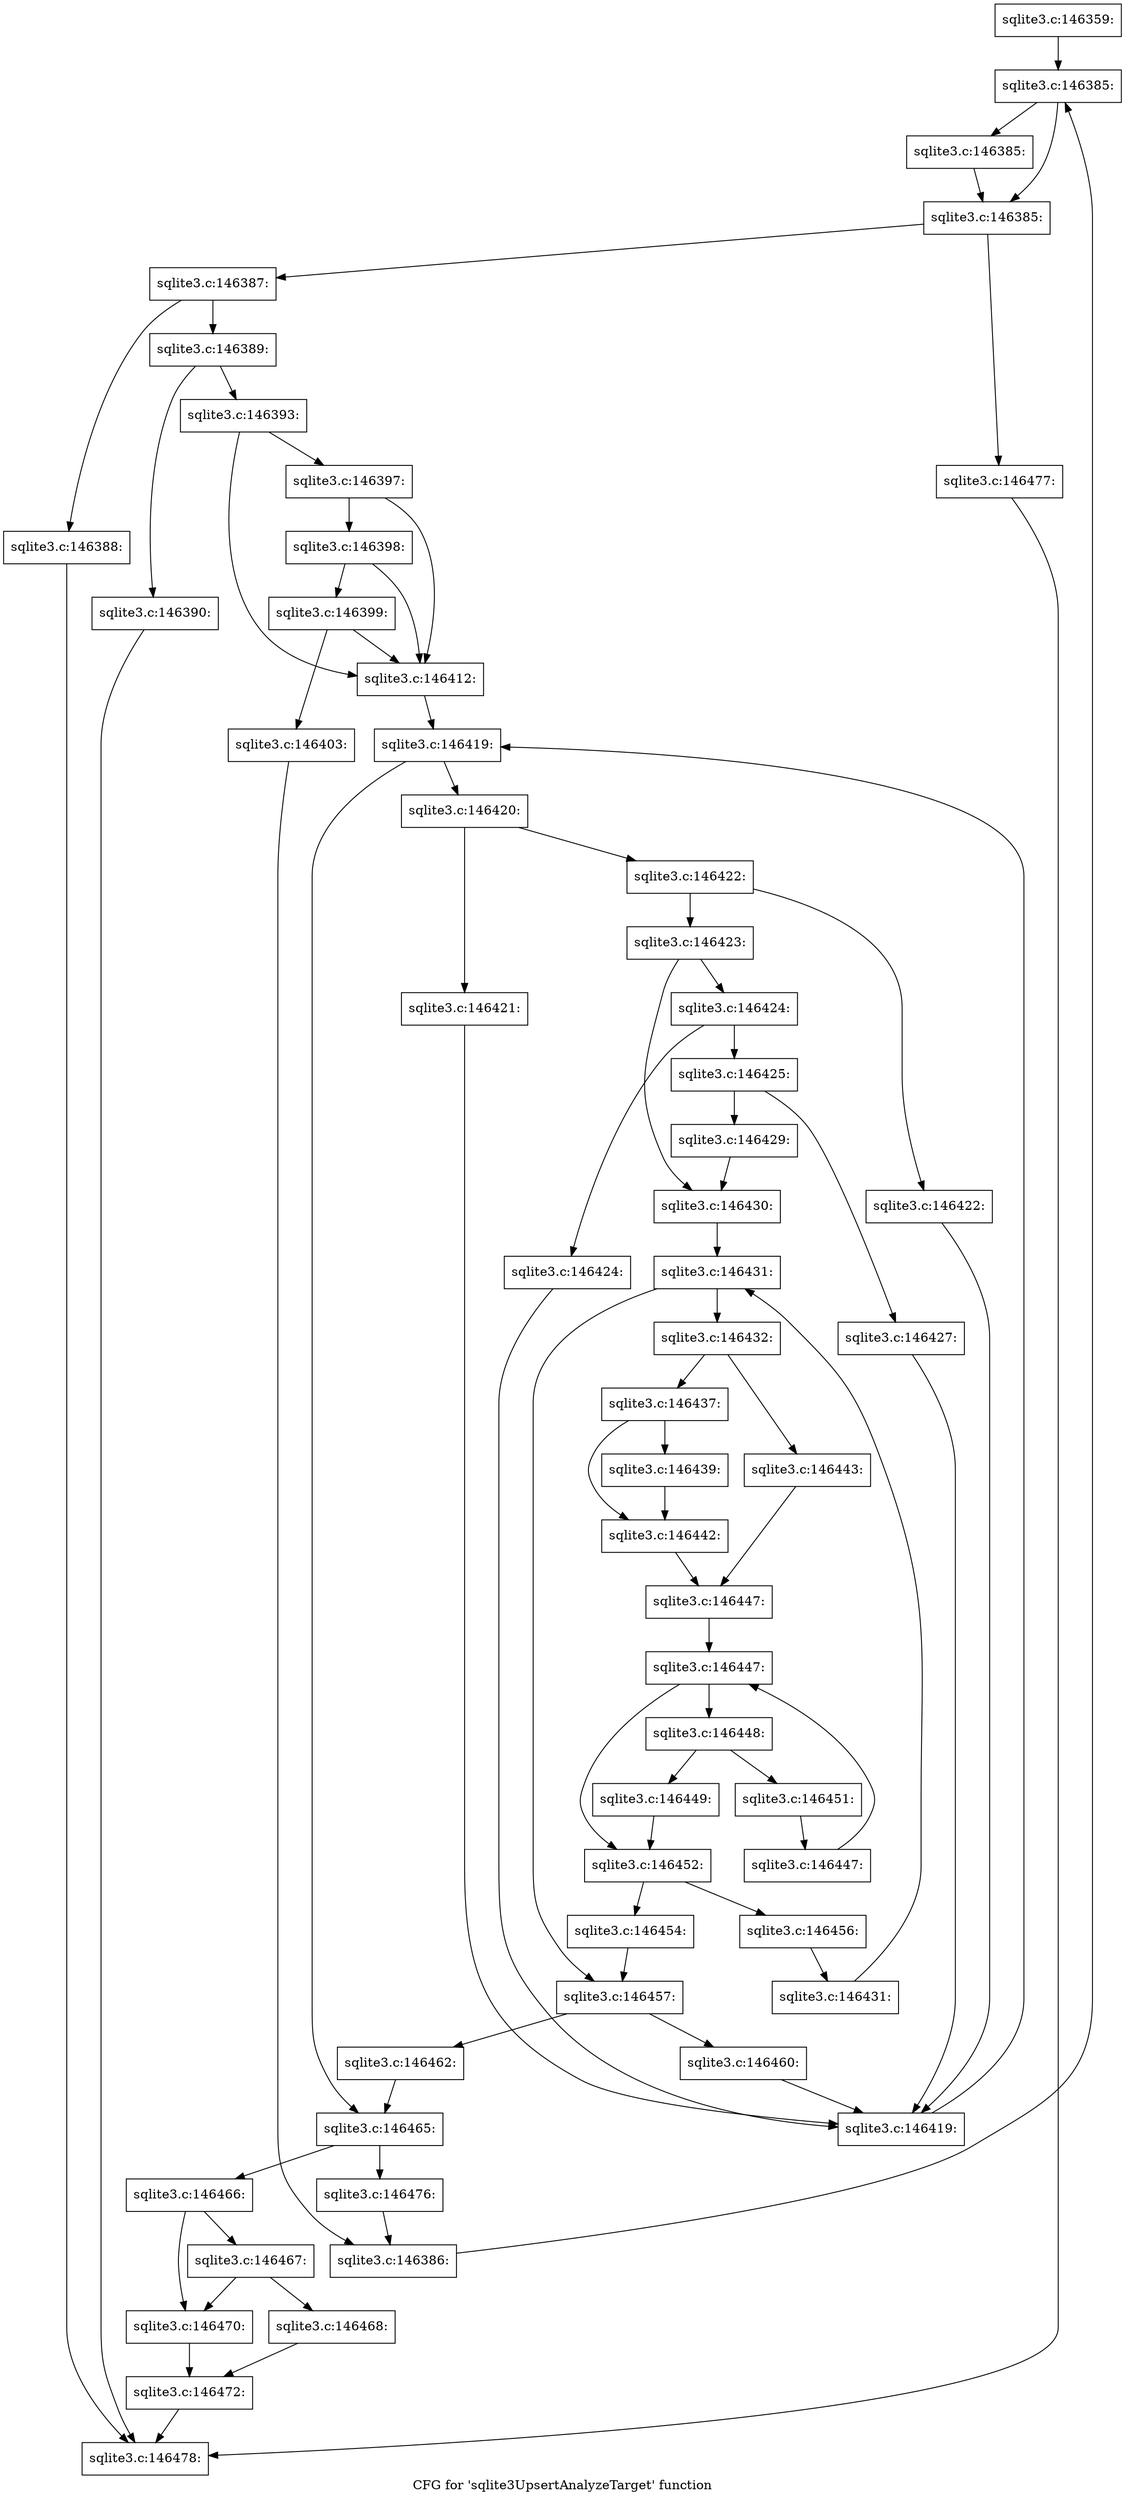 digraph "CFG for 'sqlite3UpsertAnalyzeTarget' function" {
	label="CFG for 'sqlite3UpsertAnalyzeTarget' function";

	Node0x55c0fa07db20 [shape=record,label="{sqlite3.c:146359:}"];
	Node0x55c0fa07db20 -> Node0x55c0fa087c20;
	Node0x55c0fa087c20 [shape=record,label="{sqlite3.c:146385:}"];
	Node0x55c0fa087c20 -> Node0x55c0fa087f10;
	Node0x55c0fa087c20 -> Node0x55c0fa087ec0;
	Node0x55c0fa087f10 [shape=record,label="{sqlite3.c:146385:}"];
	Node0x55c0fa087f10 -> Node0x55c0fa087ec0;
	Node0x55c0fa087ec0 [shape=record,label="{sqlite3.c:146385:}"];
	Node0x55c0fa087ec0 -> Node0x55c0fa087e40;
	Node0x55c0fa087ec0 -> Node0x55c0fa087b90;
	Node0x55c0fa087e40 [shape=record,label="{sqlite3.c:146387:}"];
	Node0x55c0fa087e40 -> Node0x55c0fa088b20;
	Node0x55c0fa087e40 -> Node0x55c0fa088b70;
	Node0x55c0fa088b20 [shape=record,label="{sqlite3.c:146388:}"];
	Node0x55c0fa088b20 -> Node0x55c0fa07dca0;
	Node0x55c0fa088b70 [shape=record,label="{sqlite3.c:146389:}"];
	Node0x55c0fa088b70 -> Node0x55c0fa089450;
	Node0x55c0fa088b70 -> Node0x55c0fa0894a0;
	Node0x55c0fa089450 [shape=record,label="{sqlite3.c:146390:}"];
	Node0x55c0fa089450 -> Node0x55c0fa07dca0;
	Node0x55c0fa0894a0 [shape=record,label="{sqlite3.c:146393:}"];
	Node0x55c0fa0894a0 -> Node0x55c0fa08a770;
	Node0x55c0fa0894a0 -> Node0x55c0fa08a620;
	Node0x55c0fa08a770 [shape=record,label="{sqlite3.c:146397:}"];
	Node0x55c0fa08a770 -> Node0x55c0fa08a6f0;
	Node0x55c0fa08a770 -> Node0x55c0fa08a620;
	Node0x55c0fa08a6f0 [shape=record,label="{sqlite3.c:146398:}"];
	Node0x55c0fa08a6f0 -> Node0x55c0fa08a670;
	Node0x55c0fa08a6f0 -> Node0x55c0fa08a620;
	Node0x55c0fa08a670 [shape=record,label="{sqlite3.c:146399:}"];
	Node0x55c0fa08a670 -> Node0x55c0fa08a5d0;
	Node0x55c0fa08a670 -> Node0x55c0fa08a620;
	Node0x55c0fa08a5d0 [shape=record,label="{sqlite3.c:146403:}"];
	Node0x55c0fa08a5d0 -> Node0x55c0fa087db0;
	Node0x55c0fa08a620 [shape=record,label="{sqlite3.c:146412:}"];
	Node0x55c0fa08a620 -> Node0x55c0fa08d4f0;
	Node0x55c0fa08d4f0 [shape=record,label="{sqlite3.c:146419:}"];
	Node0x55c0fa08d4f0 -> Node0x55c0fa08d710;
	Node0x55c0fa08d4f0 -> Node0x55c0fa08d170;
	Node0x55c0fa08d710 [shape=record,label="{sqlite3.c:146420:}"];
	Node0x55c0fa08d710 -> Node0x55c0fa08e310;
	Node0x55c0fa08d710 -> Node0x55c0fa08e2c0;
	Node0x55c0fa08e2c0 [shape=record,label="{sqlite3.c:146421:}"];
	Node0x55c0fa08e2c0 -> Node0x55c0fa08d680;
	Node0x55c0fa08e310 [shape=record,label="{sqlite3.c:146422:}"];
	Node0x55c0fa08e310 -> Node0x55c0fa08e850;
	Node0x55c0fa08e310 -> Node0x55c0fa08e8a0;
	Node0x55c0fa08e850 [shape=record,label="{sqlite3.c:146422:}"];
	Node0x55c0fa08e850 -> Node0x55c0fa08d680;
	Node0x55c0fa08e8a0 [shape=record,label="{sqlite3.c:146423:}"];
	Node0x55c0fa08e8a0 -> Node0x55c0fa08f040;
	Node0x55c0fa08e8a0 -> Node0x55c0fa08f090;
	Node0x55c0fa08f040 [shape=record,label="{sqlite3.c:146424:}"];
	Node0x55c0fa08f040 -> Node0x55c0fa08f530;
	Node0x55c0fa08f040 -> Node0x55c0fa08f580;
	Node0x55c0fa08f530 [shape=record,label="{sqlite3.c:146424:}"];
	Node0x55c0fa08f530 -> Node0x55c0fa08d680;
	Node0x55c0fa08f580 [shape=record,label="{sqlite3.c:146425:}"];
	Node0x55c0fa08f580 -> Node0x55c0fa08fae0;
	Node0x55c0fa08f580 -> Node0x55c0fa08fb30;
	Node0x55c0fa08fae0 [shape=record,label="{sqlite3.c:146427:}"];
	Node0x55c0fa08fae0 -> Node0x55c0fa08d680;
	Node0x55c0fa08fb30 [shape=record,label="{sqlite3.c:146429:}"];
	Node0x55c0fa08fb30 -> Node0x55c0fa08f090;
	Node0x55c0fa08f090 [shape=record,label="{sqlite3.c:146430:}"];
	Node0x55c0fa08f090 -> Node0x55c0fa090b70;
	Node0x55c0fa090b70 [shape=record,label="{sqlite3.c:146431:}"];
	Node0x55c0fa090b70 -> Node0x55c0fa090d90;
	Node0x55c0fa090b70 -> Node0x55c0fa0909c0;
	Node0x55c0fa090d90 [shape=record,label="{sqlite3.c:146432:}"];
	Node0x55c0fa090d90 -> Node0x55c0fa091c50;
	Node0x55c0fa090d90 -> Node0x55c0fa091cf0;
	Node0x55c0fa091c50 [shape=record,label="{sqlite3.c:146437:}"];
	Node0x55c0fa091c50 -> Node0x55c0fa092bf0;
	Node0x55c0fa091c50 -> Node0x55c0fa092c40;
	Node0x55c0fa092bf0 [shape=record,label="{sqlite3.c:146439:}"];
	Node0x55c0fa092bf0 -> Node0x55c0fa092c40;
	Node0x55c0fa092c40 [shape=record,label="{sqlite3.c:146442:}"];
	Node0x55c0fa092c40 -> Node0x55c0fa091ca0;
	Node0x55c0fa091cf0 [shape=record,label="{sqlite3.c:146443:}"];
	Node0x55c0fa091cf0 -> Node0x55c0fa091ca0;
	Node0x55c0fa091ca0 [shape=record,label="{sqlite3.c:146447:}"];
	Node0x55c0fa091ca0 -> Node0x55c0fa094930;
	Node0x55c0fa094930 [shape=record,label="{sqlite3.c:146447:}"];
	Node0x55c0fa094930 -> Node0x55c0fa094b50;
	Node0x55c0fa094930 -> Node0x55c0fa094780;
	Node0x55c0fa094b50 [shape=record,label="{sqlite3.c:146448:}"];
	Node0x55c0fa094b50 -> Node0x55c0fa094fd0;
	Node0x55c0fa094b50 -> Node0x55c0fa095020;
	Node0x55c0fa094fd0 [shape=record,label="{sqlite3.c:146449:}"];
	Node0x55c0fa094fd0 -> Node0x55c0fa094780;
	Node0x55c0fa095020 [shape=record,label="{sqlite3.c:146451:}"];
	Node0x55c0fa095020 -> Node0x55c0fa094ac0;
	Node0x55c0fa094ac0 [shape=record,label="{sqlite3.c:146447:}"];
	Node0x55c0fa094ac0 -> Node0x55c0fa094930;
	Node0x55c0fa094780 [shape=record,label="{sqlite3.c:146452:}"];
	Node0x55c0fa094780 -> Node0x55c0fa096050;
	Node0x55c0fa094780 -> Node0x55c0fa0960a0;
	Node0x55c0fa096050 [shape=record,label="{sqlite3.c:146454:}"];
	Node0x55c0fa096050 -> Node0x55c0fa0909c0;
	Node0x55c0fa0960a0 [shape=record,label="{sqlite3.c:146456:}"];
	Node0x55c0fa0960a0 -> Node0x55c0fa090d00;
	Node0x55c0fa090d00 [shape=record,label="{sqlite3.c:146431:}"];
	Node0x55c0fa090d00 -> Node0x55c0fa090b70;
	Node0x55c0fa0909c0 [shape=record,label="{sqlite3.c:146457:}"];
	Node0x55c0fa0909c0 -> Node0x55c0fa096910;
	Node0x55c0fa0909c0 -> Node0x55c0fa096960;
	Node0x55c0fa096910 [shape=record,label="{sqlite3.c:146460:}"];
	Node0x55c0fa096910 -> Node0x55c0fa08d680;
	Node0x55c0fa096960 [shape=record,label="{sqlite3.c:146462:}"];
	Node0x55c0fa096960 -> Node0x55c0fa08d170;
	Node0x55c0fa08d680 [shape=record,label="{sqlite3.c:146419:}"];
	Node0x55c0fa08d680 -> Node0x55c0fa08d4f0;
	Node0x55c0fa08d170 [shape=record,label="{sqlite3.c:146465:}"];
	Node0x55c0fa08d170 -> Node0x55c0fa0975f0;
	Node0x55c0fa08d170 -> Node0x55c0fa097640;
	Node0x55c0fa0975f0 [shape=record,label="{sqlite3.c:146466:}"];
	Node0x55c0fa0975f0 -> Node0x55c0fa097eb0;
	Node0x55c0fa0975f0 -> Node0x55c0fa097e60;
	Node0x55c0fa097eb0 [shape=record,label="{sqlite3.c:146467:}"];
	Node0x55c0fa097eb0 -> Node0x55c0fa097dc0;
	Node0x55c0fa097eb0 -> Node0x55c0fa097e60;
	Node0x55c0fa097dc0 [shape=record,label="{sqlite3.c:146468:}"];
	Node0x55c0fa097dc0 -> Node0x55c0fa097e10;
	Node0x55c0fa097e60 [shape=record,label="{sqlite3.c:146470:}"];
	Node0x55c0fa097e60 -> Node0x55c0fa097e10;
	Node0x55c0fa097e10 [shape=record,label="{sqlite3.c:146472:}"];
	Node0x55c0fa097e10 -> Node0x55c0fa07dca0;
	Node0x55c0fa097640 [shape=record,label="{sqlite3.c:146476:}"];
	Node0x55c0fa097640 -> Node0x55c0fa087db0;
	Node0x55c0fa087db0 [shape=record,label="{sqlite3.c:146386:}"];
	Node0x55c0fa087db0 -> Node0x55c0fa087c20;
	Node0x55c0fa087b90 [shape=record,label="{sqlite3.c:146477:}"];
	Node0x55c0fa087b90 -> Node0x55c0fa07dca0;
	Node0x55c0fa07dca0 [shape=record,label="{sqlite3.c:146478:}"];
}
